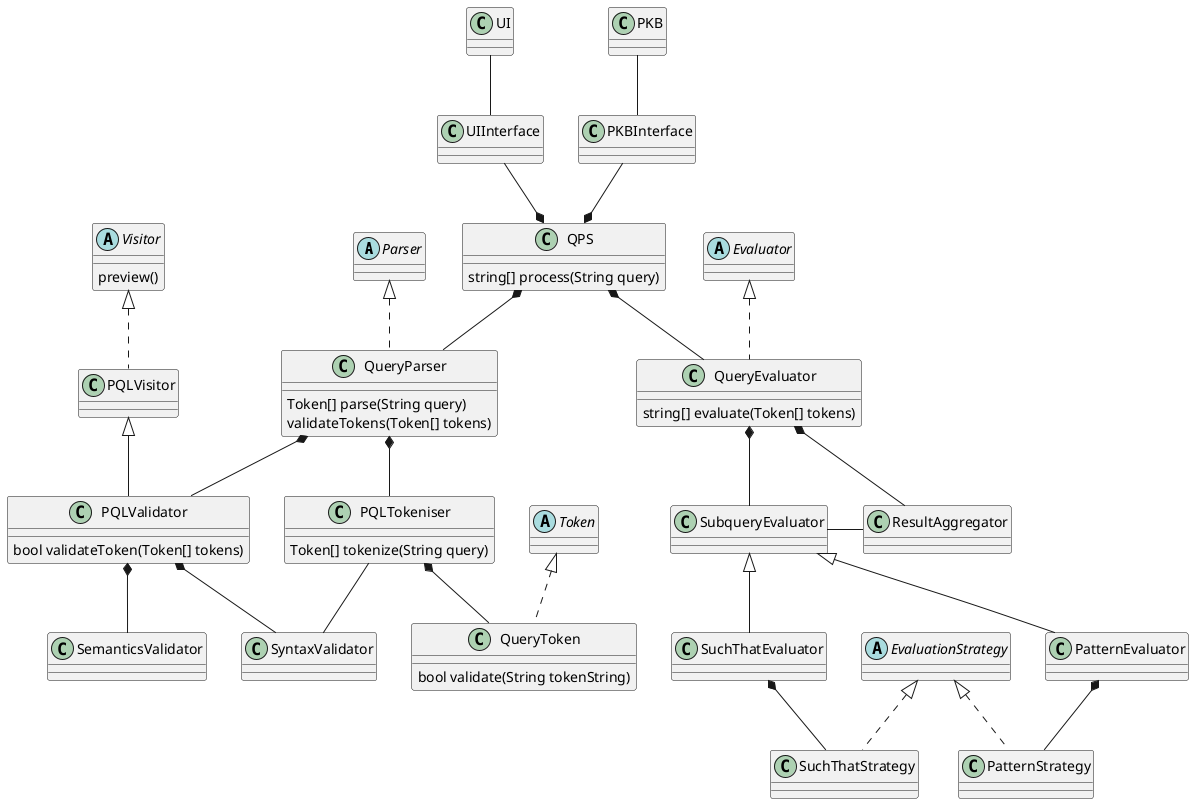 @startuml

abstract class  "Parser" {
}

abstract class  "Token" {}

abstract class  "Visitor" {
	preview()
}

abstract class  "Evaluator" {
}

abstract class "EvaluationStrategy" {
}

class UIInterface {
}

class PKBInterface {
}

class QPS {
	string[] process(String query)
}

class QueryParser {
	Token[] parse(String query)
	validateTokens(Token[] tokens)
}

class PQLTokeniser {
	Token[] tokenize(String query)
}

class QueryToken {
    bool validate(String tokenString)
}

class PQLValidator {
	bool validateToken(Token[] tokens)
}

class QueryEvaluator {
	string[] evaluate(Token[] tokens)
}

Evaluator <|.down. QueryEvaluator

Parser <|.down. QueryParser

Token <|.down. QueryToken

Visitor <|.down. PQLVisitor
PQLVisitor <|-down- PQLValidator

UI -down- UIInterface
PKB -down- PKBInterface

QPS *-up- UIInterface
QPS *-up- PKBInterface
QPS *-down- QueryParser
QPS *-down- QueryEvaluator

QueryParser *-down- PQLTokeniser
QueryParser *-down- PQLValidator

PQLTokeniser *-down- QueryToken
PQLTokeniser -down- SyntaxValidator

PQLValidator *-down- SyntaxValidator
PQLValidator *-down- SemanticsValidator

QueryEvaluator *-down- SubqueryEvaluator
QueryEvaluator *-down- ResultAggregator

EvaluationStrategy <|.down. SuchThatStrategy
EvaluationStrategy <|.down.PatternStrategy

SuchThatEvaluator *-down- SuchThatStrategy
PatternEvaluator *-down- PatternStrategy

SubqueryEvaluator <|-down- SuchThatEvaluator
SubqueryEvaluator <|-down- PatternEvaluator
SubqueryEvaluator -right- ResultAggregator

@enduml